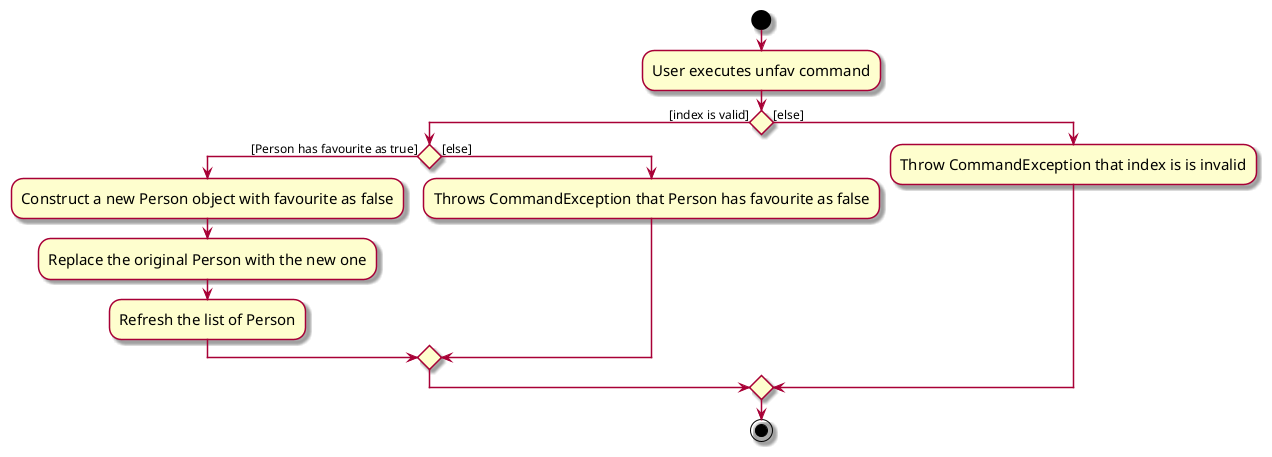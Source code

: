 @startuml
skin rose
skinparam ActivityFontSize 15
skinparam ArrowFontSize 12
start
:User executes unfav command;

'Since the beta syntax does not support placing the condition outside the
'diamond we place it as the true branch instead.

if () then ([index is valid])
    if () then ([Person has favourite as true])
        :Construct a new Person object with favourite as false;
        :Replace the original Person with the new one;
        :Refresh the list of Person;
    else ([else])
        :Throws CommandException that Person has favourite as false;
    endif
else ([else])
    :Throw CommandException that index is is invalid;
endif
stop
@enduml
